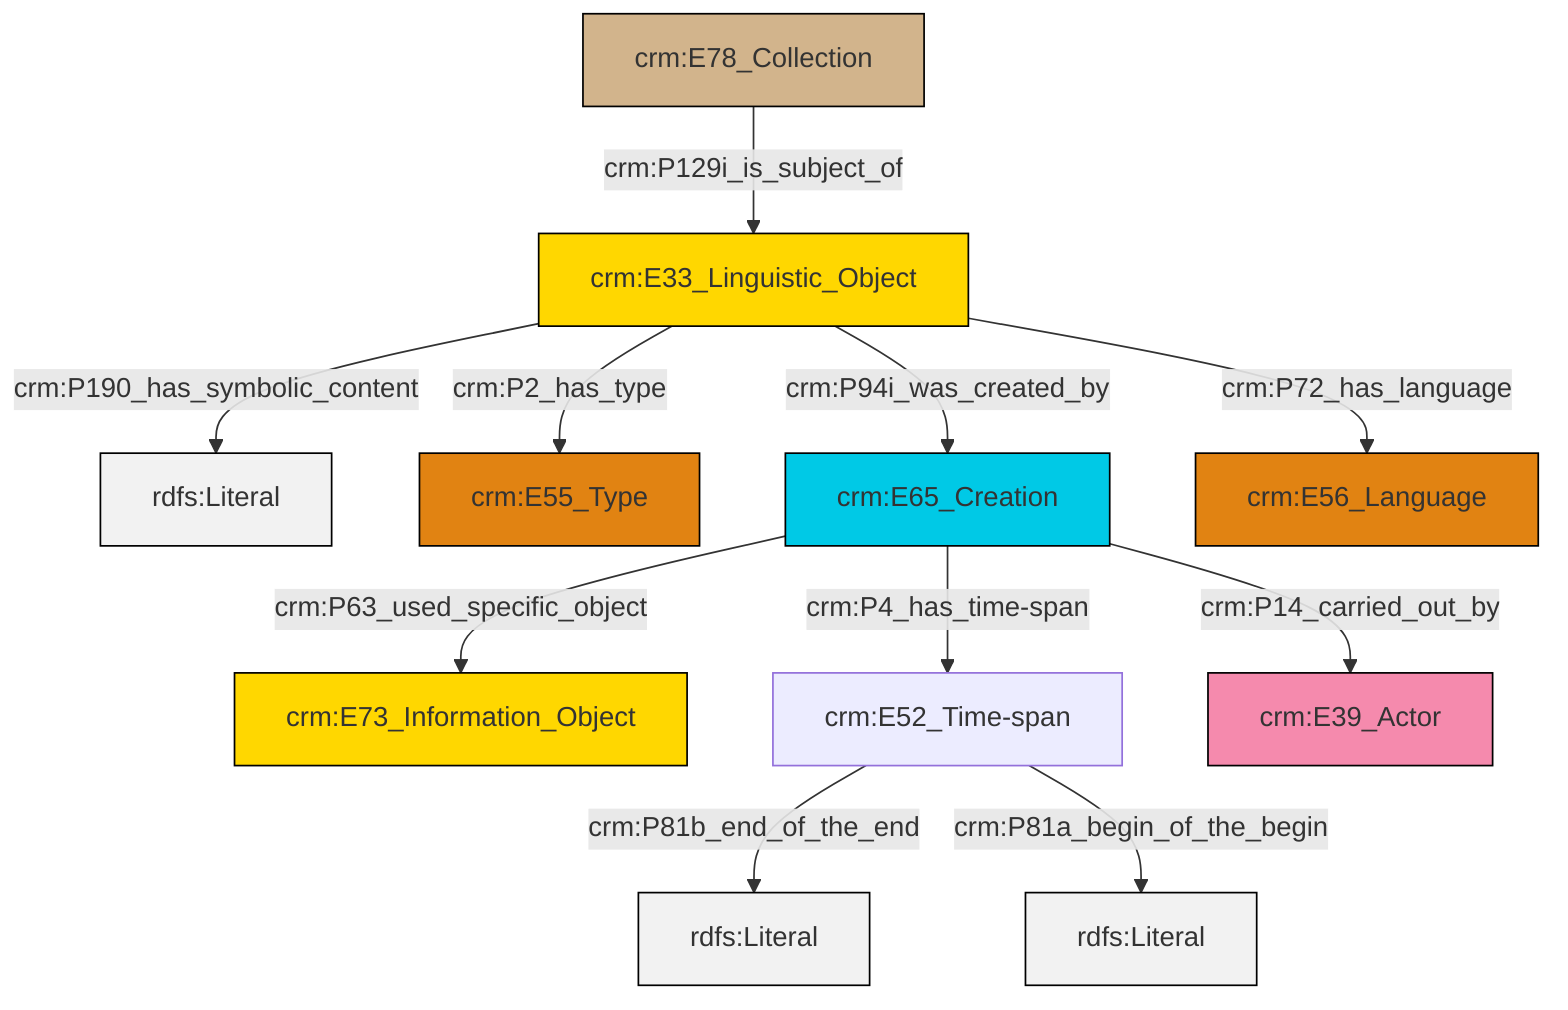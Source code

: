 graph TD
classDef Literal fill:#f2f2f2,stroke:#000000;
classDef CRM_Entity fill:#FFFFFF,stroke:#000000;
classDef Temporal_Entity fill:#00C9E6, stroke:#000000;
classDef Type fill:#E18312, stroke:#000000;
classDef Time-Span fill:#2C9C91, stroke:#000000;
classDef Appellation fill:#FFEB7F, stroke:#000000;
classDef Place fill:#008836, stroke:#000000;
classDef Persistent_Item fill:#B266B2, stroke:#000000;
classDef Conceptual_Object fill:#FFD700, stroke:#000000;
classDef Physical_Thing fill:#D2B48C, stroke:#000000;
classDef Actor fill:#f58aad, stroke:#000000;
classDef PC_Classes fill:#4ce600, stroke:#000000;
classDef Multi fill:#cccccc,stroke:#000000;

0["crm:E33_Linguistic_Object"]:::Conceptual_Object -->|crm:P190_has_symbolic_content| 1[rdfs:Literal]:::Literal
5["crm:E65_Creation"]:::Temporal_Entity -->|crm:P63_used_specific_object| 6["crm:E73_Information_Object"]:::Conceptual_Object
0["crm:E33_Linguistic_Object"]:::Conceptual_Object -->|crm:P94i_was_created_by| 5["crm:E65_Creation"]:::Temporal_Entity
7["crm:E52_Time-span"]:::Default -->|crm:P81b_end_of_the_end| 8[rdfs:Literal]:::Literal
5["crm:E65_Creation"]:::Temporal_Entity -->|crm:P14_carried_out_by| 9["crm:E39_Actor"]:::Actor
7["crm:E52_Time-span"]:::Default -->|crm:P81a_begin_of_the_begin| 12[rdfs:Literal]:::Literal
5["crm:E65_Creation"]:::Temporal_Entity -->|crm:P4_has_time-span| 7["crm:E52_Time-span"]:::Default
10["crm:E78_Collection"]:::Physical_Thing -->|crm:P129i_is_subject_of| 0["crm:E33_Linguistic_Object"]:::Conceptual_Object
0["crm:E33_Linguistic_Object"]:::Conceptual_Object -->|crm:P2_has_type| 3["crm:E55_Type"]:::Type
0["crm:E33_Linguistic_Object"]:::Conceptual_Object -->|crm:P72_has_language| 15["crm:E56_Language"]:::Type